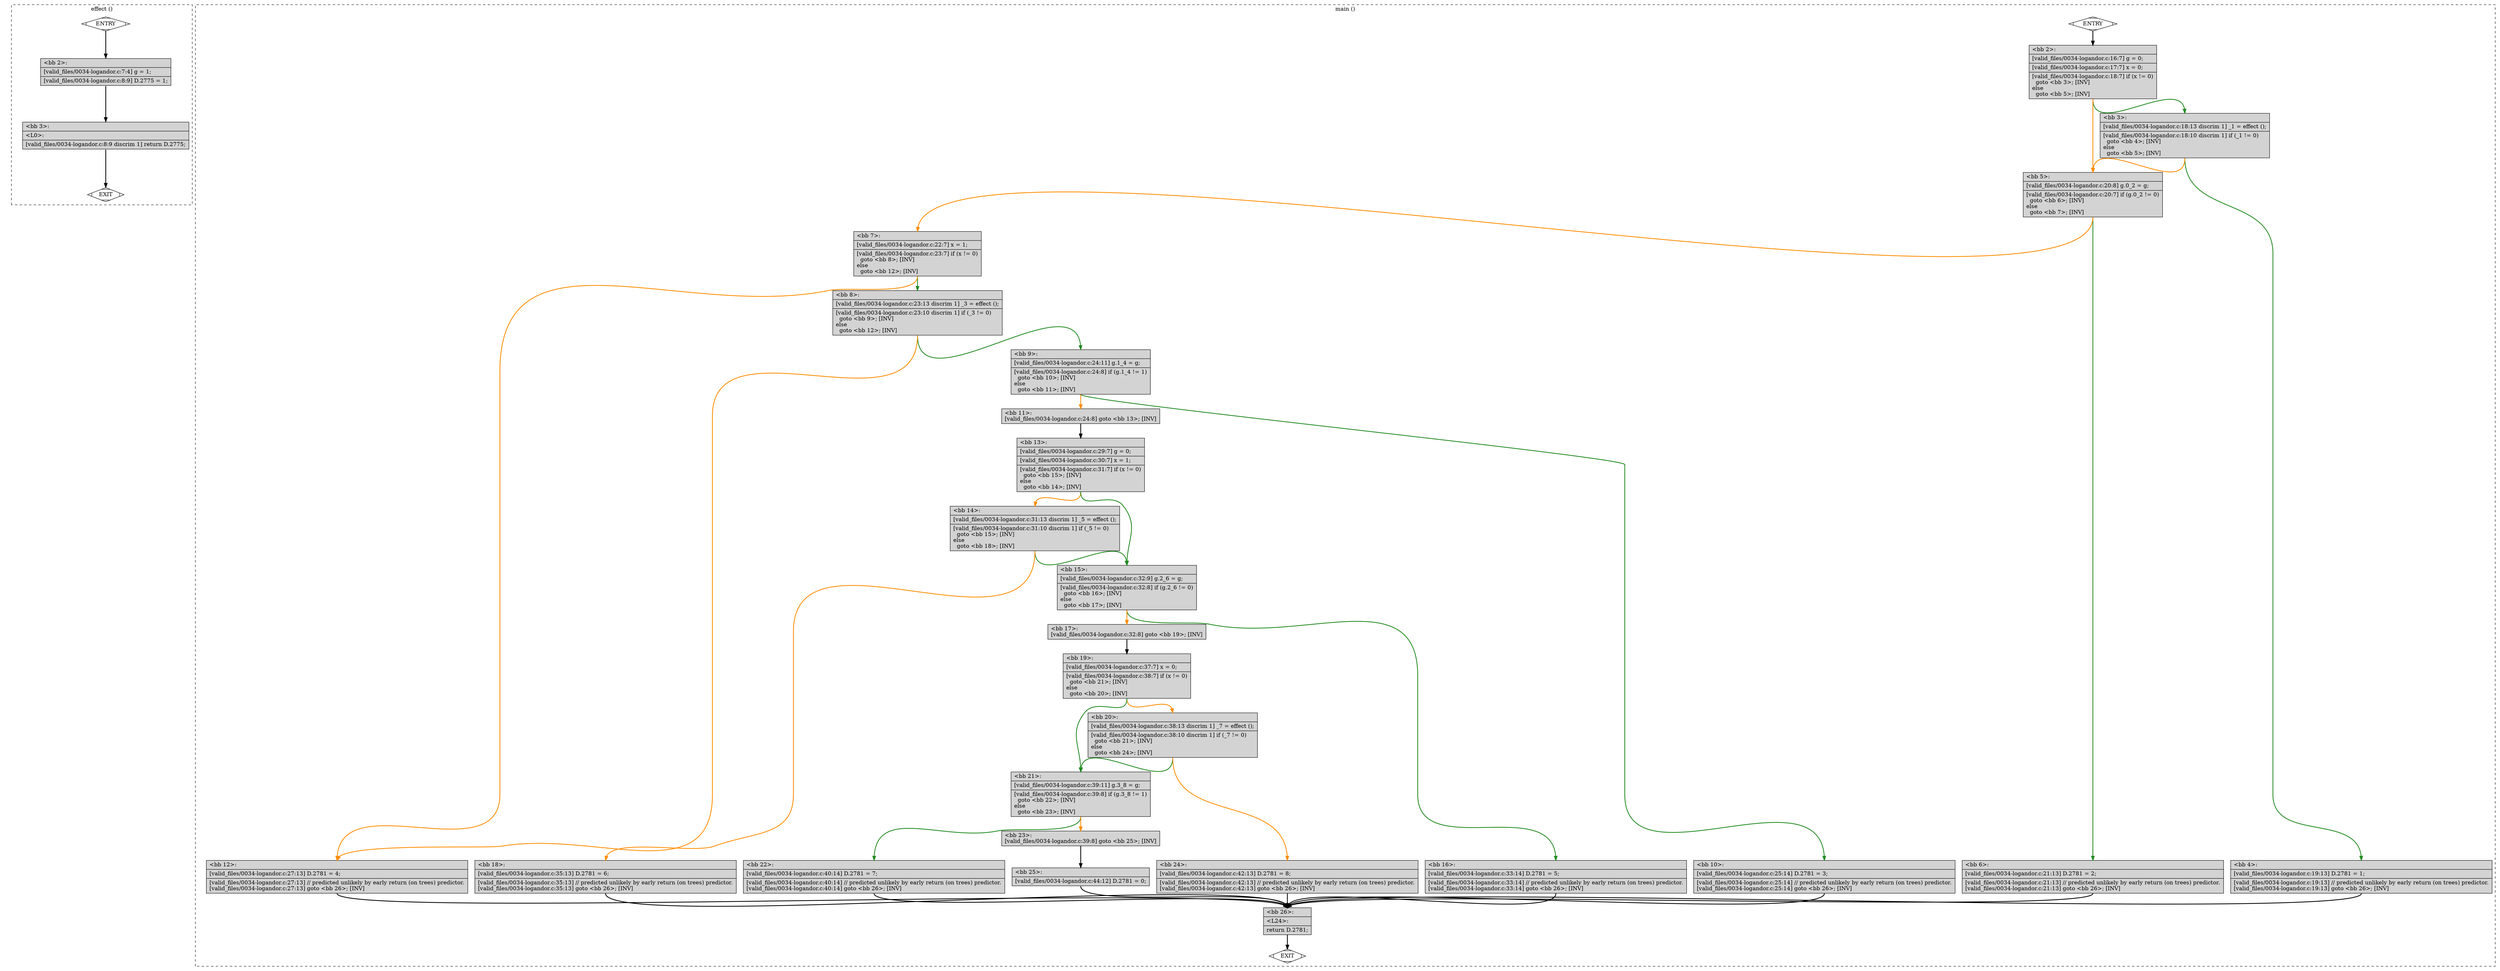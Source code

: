 digraph "a-0034-logandor.c.015t.cfg" {
overlap=false;
subgraph "cluster_effect" {
	style="dashed";
	color="black";
	label="effect ()";
	fn_0_basic_block_0 [shape=Mdiamond,style=filled,fillcolor=white,label="ENTRY"];

	fn_0_basic_block_1 [shape=Mdiamond,style=filled,fillcolor=white,label="EXIT"];

	fn_0_basic_block_2 [shape=record,style=filled,fillcolor=lightgrey,label="{\<bb\ 2\>:\l\
|[valid_files/0034-logandor.c:7:4]\ g\ =\ 1;\l\
|[valid_files/0034-logandor.c:8:9]\ D.2775\ =\ 1;\l\
}"];

	fn_0_basic_block_3 [shape=record,style=filled,fillcolor=lightgrey,label="{\<bb\ 3\>:\l\
|\<L0\>:\l\
|[valid_files/0034-logandor.c:8:9\ discrim\ 1]\ return\ D.2775;\l\
}"];

	fn_0_basic_block_0:s -> fn_0_basic_block_2:n [style="solid,bold",color=black,weight=100,constraint=true];
	fn_0_basic_block_2:s -> fn_0_basic_block_3:n [style="solid,bold",color=black,weight=100,constraint=true];
	fn_0_basic_block_3:s -> fn_0_basic_block_1:n [style="solid,bold",color=black,weight=10,constraint=true];
	fn_0_basic_block_0:s -> fn_0_basic_block_1:n [style="invis",constraint=true];
}
subgraph "cluster_main" {
	style="dashed";
	color="black";
	label="main ()";
	fn_1_basic_block_0 [shape=Mdiamond,style=filled,fillcolor=white,label="ENTRY"];

	fn_1_basic_block_1 [shape=Mdiamond,style=filled,fillcolor=white,label="EXIT"];

	fn_1_basic_block_2 [shape=record,style=filled,fillcolor=lightgrey,label="{\<bb\ 2\>:\l\
|[valid_files/0034-logandor.c:16:7]\ g\ =\ 0;\l\
|[valid_files/0034-logandor.c:17:7]\ x\ =\ 0;\l\
|[valid_files/0034-logandor.c:18:7]\ if\ (x\ !=\ 0)\l\
\ \ goto\ \<bb\ 3\>;\ [INV]\l\
else\l\
\ \ goto\ \<bb\ 5\>;\ [INV]\l\
}"];

	fn_1_basic_block_3 [shape=record,style=filled,fillcolor=lightgrey,label="{\<bb\ 3\>:\l\
|[valid_files/0034-logandor.c:18:13\ discrim\ 1]\ _1\ =\ effect\ ();\l\
|[valid_files/0034-logandor.c:18:10\ discrim\ 1]\ if\ (_1\ !=\ 0)\l\
\ \ goto\ \<bb\ 4\>;\ [INV]\l\
else\l\
\ \ goto\ \<bb\ 5\>;\ [INV]\l\
}"];

	fn_1_basic_block_4 [shape=record,style=filled,fillcolor=lightgrey,label="{\<bb\ 4\>:\l\
|[valid_files/0034-logandor.c:19:13]\ D.2781\ =\ 1;\l\
|[valid_files/0034-logandor.c:19:13]\ //\ predicted\ unlikely\ by\ early\ return\ (on\ trees)\ predictor.\l\
[valid_files/0034-logandor.c:19:13]\ goto\ \<bb\ 26\>;\ [INV]\l\
}"];

	fn_1_basic_block_5 [shape=record,style=filled,fillcolor=lightgrey,label="{\<bb\ 5\>:\l\
|[valid_files/0034-logandor.c:20:8]\ g.0_2\ =\ g;\l\
|[valid_files/0034-logandor.c:20:7]\ if\ (g.0_2\ !=\ 0)\l\
\ \ goto\ \<bb\ 6\>;\ [INV]\l\
else\l\
\ \ goto\ \<bb\ 7\>;\ [INV]\l\
}"];

	fn_1_basic_block_6 [shape=record,style=filled,fillcolor=lightgrey,label="{\<bb\ 6\>:\l\
|[valid_files/0034-logandor.c:21:13]\ D.2781\ =\ 2;\l\
|[valid_files/0034-logandor.c:21:13]\ //\ predicted\ unlikely\ by\ early\ return\ (on\ trees)\ predictor.\l\
[valid_files/0034-logandor.c:21:13]\ goto\ \<bb\ 26\>;\ [INV]\l\
}"];

	fn_1_basic_block_7 [shape=record,style=filled,fillcolor=lightgrey,label="{\<bb\ 7\>:\l\
|[valid_files/0034-logandor.c:22:7]\ x\ =\ 1;\l\
|[valid_files/0034-logandor.c:23:7]\ if\ (x\ !=\ 0)\l\
\ \ goto\ \<bb\ 8\>;\ [INV]\l\
else\l\
\ \ goto\ \<bb\ 12\>;\ [INV]\l\
}"];

	fn_1_basic_block_8 [shape=record,style=filled,fillcolor=lightgrey,label="{\<bb\ 8\>:\l\
|[valid_files/0034-logandor.c:23:13\ discrim\ 1]\ _3\ =\ effect\ ();\l\
|[valid_files/0034-logandor.c:23:10\ discrim\ 1]\ if\ (_3\ !=\ 0)\l\
\ \ goto\ \<bb\ 9\>;\ [INV]\l\
else\l\
\ \ goto\ \<bb\ 12\>;\ [INV]\l\
}"];

	fn_1_basic_block_9 [shape=record,style=filled,fillcolor=lightgrey,label="{\<bb\ 9\>:\l\
|[valid_files/0034-logandor.c:24:11]\ g.1_4\ =\ g;\l\
|[valid_files/0034-logandor.c:24:8]\ if\ (g.1_4\ !=\ 1)\l\
\ \ goto\ \<bb\ 10\>;\ [INV]\l\
else\l\
\ \ goto\ \<bb\ 11\>;\ [INV]\l\
}"];

	fn_1_basic_block_10 [shape=record,style=filled,fillcolor=lightgrey,label="{\<bb\ 10\>:\l\
|[valid_files/0034-logandor.c:25:14]\ D.2781\ =\ 3;\l\
|[valid_files/0034-logandor.c:25:14]\ //\ predicted\ unlikely\ by\ early\ return\ (on\ trees)\ predictor.\l\
[valid_files/0034-logandor.c:25:14]\ goto\ \<bb\ 26\>;\ [INV]\l\
}"];

	fn_1_basic_block_11 [shape=record,style=filled,fillcolor=lightgrey,label="{\<bb\ 11\>:\l\
[valid_files/0034-logandor.c:24:8]\ goto\ \<bb\ 13\>;\ [INV]\l\
}"];

	fn_1_basic_block_12 [shape=record,style=filled,fillcolor=lightgrey,label="{\<bb\ 12\>:\l\
|[valid_files/0034-logandor.c:27:13]\ D.2781\ =\ 4;\l\
|[valid_files/0034-logandor.c:27:13]\ //\ predicted\ unlikely\ by\ early\ return\ (on\ trees)\ predictor.\l\
[valid_files/0034-logandor.c:27:13]\ goto\ \<bb\ 26\>;\ [INV]\l\
}"];

	fn_1_basic_block_13 [shape=record,style=filled,fillcolor=lightgrey,label="{\<bb\ 13\>:\l\
|[valid_files/0034-logandor.c:29:7]\ g\ =\ 0;\l\
|[valid_files/0034-logandor.c:30:7]\ x\ =\ 1;\l\
|[valid_files/0034-logandor.c:31:7]\ if\ (x\ !=\ 0)\l\
\ \ goto\ \<bb\ 15\>;\ [INV]\l\
else\l\
\ \ goto\ \<bb\ 14\>;\ [INV]\l\
}"];

	fn_1_basic_block_14 [shape=record,style=filled,fillcolor=lightgrey,label="{\<bb\ 14\>:\l\
|[valid_files/0034-logandor.c:31:13\ discrim\ 1]\ _5\ =\ effect\ ();\l\
|[valid_files/0034-logandor.c:31:10\ discrim\ 1]\ if\ (_5\ !=\ 0)\l\
\ \ goto\ \<bb\ 15\>;\ [INV]\l\
else\l\
\ \ goto\ \<bb\ 18\>;\ [INV]\l\
}"];

	fn_1_basic_block_15 [shape=record,style=filled,fillcolor=lightgrey,label="{\<bb\ 15\>:\l\
|[valid_files/0034-logandor.c:32:9]\ g.2_6\ =\ g;\l\
|[valid_files/0034-logandor.c:32:8]\ if\ (g.2_6\ !=\ 0)\l\
\ \ goto\ \<bb\ 16\>;\ [INV]\l\
else\l\
\ \ goto\ \<bb\ 17\>;\ [INV]\l\
}"];

	fn_1_basic_block_16 [shape=record,style=filled,fillcolor=lightgrey,label="{\<bb\ 16\>:\l\
|[valid_files/0034-logandor.c:33:14]\ D.2781\ =\ 5;\l\
|[valid_files/0034-logandor.c:33:14]\ //\ predicted\ unlikely\ by\ early\ return\ (on\ trees)\ predictor.\l\
[valid_files/0034-logandor.c:33:14]\ goto\ \<bb\ 26\>;\ [INV]\l\
}"];

	fn_1_basic_block_17 [shape=record,style=filled,fillcolor=lightgrey,label="{\<bb\ 17\>:\l\
[valid_files/0034-logandor.c:32:8]\ goto\ \<bb\ 19\>;\ [INV]\l\
}"];

	fn_1_basic_block_18 [shape=record,style=filled,fillcolor=lightgrey,label="{\<bb\ 18\>:\l\
|[valid_files/0034-logandor.c:35:13]\ D.2781\ =\ 6;\l\
|[valid_files/0034-logandor.c:35:13]\ //\ predicted\ unlikely\ by\ early\ return\ (on\ trees)\ predictor.\l\
[valid_files/0034-logandor.c:35:13]\ goto\ \<bb\ 26\>;\ [INV]\l\
}"];

	fn_1_basic_block_19 [shape=record,style=filled,fillcolor=lightgrey,label="{\<bb\ 19\>:\l\
|[valid_files/0034-logandor.c:37:7]\ x\ =\ 0;\l\
|[valid_files/0034-logandor.c:38:7]\ if\ (x\ !=\ 0)\l\
\ \ goto\ \<bb\ 21\>;\ [INV]\l\
else\l\
\ \ goto\ \<bb\ 20\>;\ [INV]\l\
}"];

	fn_1_basic_block_20 [shape=record,style=filled,fillcolor=lightgrey,label="{\<bb\ 20\>:\l\
|[valid_files/0034-logandor.c:38:13\ discrim\ 1]\ _7\ =\ effect\ ();\l\
|[valid_files/0034-logandor.c:38:10\ discrim\ 1]\ if\ (_7\ !=\ 0)\l\
\ \ goto\ \<bb\ 21\>;\ [INV]\l\
else\l\
\ \ goto\ \<bb\ 24\>;\ [INV]\l\
}"];

	fn_1_basic_block_21 [shape=record,style=filled,fillcolor=lightgrey,label="{\<bb\ 21\>:\l\
|[valid_files/0034-logandor.c:39:11]\ g.3_8\ =\ g;\l\
|[valid_files/0034-logandor.c:39:8]\ if\ (g.3_8\ !=\ 1)\l\
\ \ goto\ \<bb\ 22\>;\ [INV]\l\
else\l\
\ \ goto\ \<bb\ 23\>;\ [INV]\l\
}"];

	fn_1_basic_block_22 [shape=record,style=filled,fillcolor=lightgrey,label="{\<bb\ 22\>:\l\
|[valid_files/0034-logandor.c:40:14]\ D.2781\ =\ 7;\l\
|[valid_files/0034-logandor.c:40:14]\ //\ predicted\ unlikely\ by\ early\ return\ (on\ trees)\ predictor.\l\
[valid_files/0034-logandor.c:40:14]\ goto\ \<bb\ 26\>;\ [INV]\l\
}"];

	fn_1_basic_block_23 [shape=record,style=filled,fillcolor=lightgrey,label="{\<bb\ 23\>:\l\
[valid_files/0034-logandor.c:39:8]\ goto\ \<bb\ 25\>;\ [INV]\l\
}"];

	fn_1_basic_block_24 [shape=record,style=filled,fillcolor=lightgrey,label="{\<bb\ 24\>:\l\
|[valid_files/0034-logandor.c:42:13]\ D.2781\ =\ 8;\l\
|[valid_files/0034-logandor.c:42:13]\ //\ predicted\ unlikely\ by\ early\ return\ (on\ trees)\ predictor.\l\
[valid_files/0034-logandor.c:42:13]\ goto\ \<bb\ 26\>;\ [INV]\l\
}"];

	fn_1_basic_block_25 [shape=record,style=filled,fillcolor=lightgrey,label="{\<bb\ 25\>:\l\
|[valid_files/0034-logandor.c:44:12]\ D.2781\ =\ 0;\l\
}"];

	fn_1_basic_block_26 [shape=record,style=filled,fillcolor=lightgrey,label="{\<bb\ 26\>:\l\
|\<L24\>:\l\
|return\ D.2781;\l\
}"];

	fn_1_basic_block_0:s -> fn_1_basic_block_2:n [style="solid,bold",color=black,weight=100,constraint=true];
	fn_1_basic_block_2:s -> fn_1_basic_block_3:n [style="solid,bold",color=forestgreen,weight=10,constraint=true];
	fn_1_basic_block_2:s -> fn_1_basic_block_5:n [style="solid,bold",color=darkorange,weight=10,constraint=true];
	fn_1_basic_block_3:s -> fn_1_basic_block_4:n [style="solid,bold",color=forestgreen,weight=10,constraint=true];
	fn_1_basic_block_3:s -> fn_1_basic_block_5:n [style="solid,bold",color=darkorange,weight=10,constraint=true];
	fn_1_basic_block_4:s -> fn_1_basic_block_26:n [style="solid,bold",color=black,weight=100,constraint=true];
	fn_1_basic_block_5:s -> fn_1_basic_block_6:n [style="solid,bold",color=forestgreen,weight=10,constraint=true];
	fn_1_basic_block_5:s -> fn_1_basic_block_7:n [style="solid,bold",color=darkorange,weight=10,constraint=true];
	fn_1_basic_block_6:s -> fn_1_basic_block_26:n [style="solid,bold",color=black,weight=100,constraint=true];
	fn_1_basic_block_7:s -> fn_1_basic_block_8:n [style="solid,bold",color=forestgreen,weight=10,constraint=true];
	fn_1_basic_block_7:s -> fn_1_basic_block_12:n [style="solid,bold",color=darkorange,weight=10,constraint=true];
	fn_1_basic_block_8:s -> fn_1_basic_block_9:n [style="solid,bold",color=forestgreen,weight=10,constraint=true];
	fn_1_basic_block_8:s -> fn_1_basic_block_12:n [style="solid,bold",color=darkorange,weight=10,constraint=true];
	fn_1_basic_block_9:s -> fn_1_basic_block_10:n [style="solid,bold",color=forestgreen,weight=10,constraint=true];
	fn_1_basic_block_9:s -> fn_1_basic_block_11:n [style="solid,bold",color=darkorange,weight=10,constraint=true];
	fn_1_basic_block_10:s -> fn_1_basic_block_26:n [style="solid,bold",color=black,weight=100,constraint=true];
	fn_1_basic_block_11:s -> fn_1_basic_block_13:n [style="solid,bold",color=black,weight=100,constraint=true];
	fn_1_basic_block_12:s -> fn_1_basic_block_26:n [style="solid,bold",color=black,weight=100,constraint=true];
	fn_1_basic_block_13:s -> fn_1_basic_block_15:n [style="solid,bold",color=forestgreen,weight=10,constraint=true];
	fn_1_basic_block_13:s -> fn_1_basic_block_14:n [style="solid,bold",color=darkorange,weight=10,constraint=true];
	fn_1_basic_block_14:s -> fn_1_basic_block_15:n [style="solid,bold",color=forestgreen,weight=10,constraint=true];
	fn_1_basic_block_14:s -> fn_1_basic_block_18:n [style="solid,bold",color=darkorange,weight=10,constraint=true];
	fn_1_basic_block_15:s -> fn_1_basic_block_16:n [style="solid,bold",color=forestgreen,weight=10,constraint=true];
	fn_1_basic_block_15:s -> fn_1_basic_block_17:n [style="solid,bold",color=darkorange,weight=10,constraint=true];
	fn_1_basic_block_16:s -> fn_1_basic_block_26:n [style="solid,bold",color=black,weight=100,constraint=true];
	fn_1_basic_block_17:s -> fn_1_basic_block_19:n [style="solid,bold",color=black,weight=100,constraint=true];
	fn_1_basic_block_18:s -> fn_1_basic_block_26:n [style="solid,bold",color=black,weight=100,constraint=true];
	fn_1_basic_block_19:s -> fn_1_basic_block_21:n [style="solid,bold",color=forestgreen,weight=10,constraint=true];
	fn_1_basic_block_19:s -> fn_1_basic_block_20:n [style="solid,bold",color=darkorange,weight=10,constraint=true];
	fn_1_basic_block_20:s -> fn_1_basic_block_21:n [style="solid,bold",color=forestgreen,weight=10,constraint=true];
	fn_1_basic_block_20:s -> fn_1_basic_block_24:n [style="solid,bold",color=darkorange,weight=10,constraint=true];
	fn_1_basic_block_21:s -> fn_1_basic_block_22:n [style="solid,bold",color=forestgreen,weight=10,constraint=true];
	fn_1_basic_block_21:s -> fn_1_basic_block_23:n [style="solid,bold",color=darkorange,weight=10,constraint=true];
	fn_1_basic_block_22:s -> fn_1_basic_block_26:n [style="solid,bold",color=black,weight=100,constraint=true];
	fn_1_basic_block_23:s -> fn_1_basic_block_25:n [style="solid,bold",color=black,weight=100,constraint=true];
	fn_1_basic_block_24:s -> fn_1_basic_block_26:n [style="solid,bold",color=black,weight=100,constraint=true];
	fn_1_basic_block_25:s -> fn_1_basic_block_26:n [style="solid,bold",color=black,weight=100,constraint=true];
	fn_1_basic_block_26:s -> fn_1_basic_block_1:n [style="solid,bold",color=black,weight=10,constraint=true];
	fn_1_basic_block_0:s -> fn_1_basic_block_1:n [style="invis",constraint=true];
}
}
